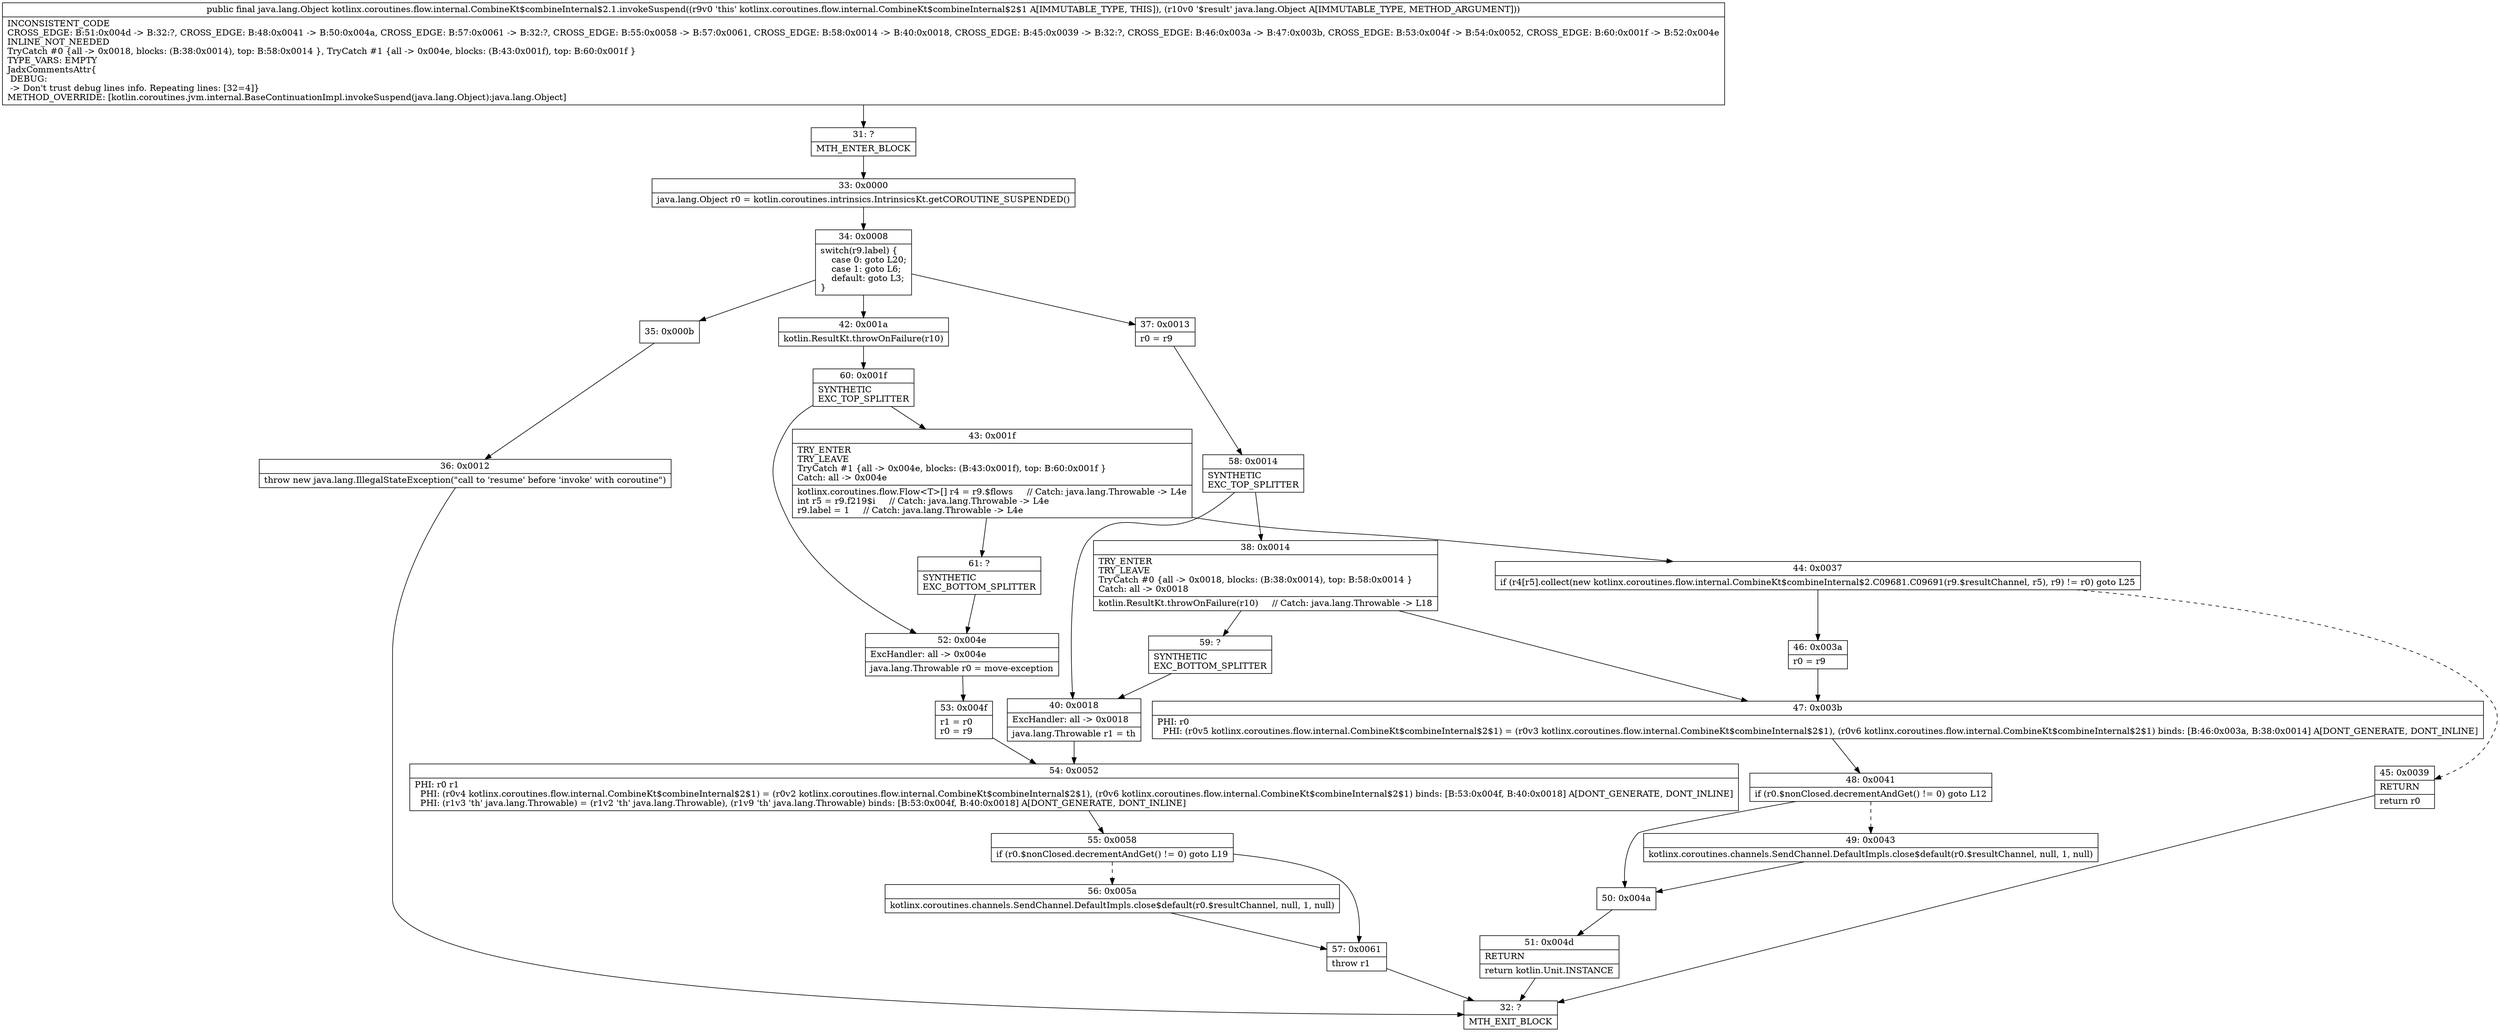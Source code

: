 digraph "CFG forkotlinx.coroutines.flow.internal.CombineKt$combineInternal$2.1.invokeSuspend(Ljava\/lang\/Object;)Ljava\/lang\/Object;" {
Node_31 [shape=record,label="{31\:\ ?|MTH_ENTER_BLOCK\l}"];
Node_33 [shape=record,label="{33\:\ 0x0000|java.lang.Object r0 = kotlin.coroutines.intrinsics.IntrinsicsKt.getCOROUTINE_SUSPENDED()\l}"];
Node_34 [shape=record,label="{34\:\ 0x0008|switch(r9.label) \{\l    case 0: goto L20;\l    case 1: goto L6;\l    default: goto L3;\l\}\l}"];
Node_35 [shape=record,label="{35\:\ 0x000b}"];
Node_36 [shape=record,label="{36\:\ 0x0012|throw new java.lang.IllegalStateException(\"call to 'resume' before 'invoke' with coroutine\")\l}"];
Node_32 [shape=record,label="{32\:\ ?|MTH_EXIT_BLOCK\l}"];
Node_37 [shape=record,label="{37\:\ 0x0013|r0 = r9\l}"];
Node_58 [shape=record,label="{58\:\ 0x0014|SYNTHETIC\lEXC_TOP_SPLITTER\l}"];
Node_38 [shape=record,label="{38\:\ 0x0014|TRY_ENTER\lTRY_LEAVE\lTryCatch #0 \{all \-\> 0x0018, blocks: (B:38:0x0014), top: B:58:0x0014 \}\lCatch: all \-\> 0x0018\l|kotlin.ResultKt.throwOnFailure(r10)     \/\/ Catch: java.lang.Throwable \-\> L18\l}"];
Node_47 [shape=record,label="{47\:\ 0x003b|PHI: r0 \l  PHI: (r0v5 kotlinx.coroutines.flow.internal.CombineKt$combineInternal$2$1) = (r0v3 kotlinx.coroutines.flow.internal.CombineKt$combineInternal$2$1), (r0v6 kotlinx.coroutines.flow.internal.CombineKt$combineInternal$2$1) binds: [B:46:0x003a, B:38:0x0014] A[DONT_GENERATE, DONT_INLINE]\l}"];
Node_48 [shape=record,label="{48\:\ 0x0041|if (r0.$nonClosed.decrementAndGet() != 0) goto L12\l}"];
Node_49 [shape=record,label="{49\:\ 0x0043|kotlinx.coroutines.channels.SendChannel.DefaultImpls.close$default(r0.$resultChannel, null, 1, null)\l}"];
Node_50 [shape=record,label="{50\:\ 0x004a}"];
Node_51 [shape=record,label="{51\:\ 0x004d|RETURN\l|return kotlin.Unit.INSTANCE\l}"];
Node_59 [shape=record,label="{59\:\ ?|SYNTHETIC\lEXC_BOTTOM_SPLITTER\l}"];
Node_40 [shape=record,label="{40\:\ 0x0018|ExcHandler: all \-\> 0x0018\l|java.lang.Throwable r1 = th\l}"];
Node_54 [shape=record,label="{54\:\ 0x0052|PHI: r0 r1 \l  PHI: (r0v4 kotlinx.coroutines.flow.internal.CombineKt$combineInternal$2$1) = (r0v2 kotlinx.coroutines.flow.internal.CombineKt$combineInternal$2$1), (r0v6 kotlinx.coroutines.flow.internal.CombineKt$combineInternal$2$1) binds: [B:53:0x004f, B:40:0x0018] A[DONT_GENERATE, DONT_INLINE]\l  PHI: (r1v3 'th' java.lang.Throwable) = (r1v2 'th' java.lang.Throwable), (r1v9 'th' java.lang.Throwable) binds: [B:53:0x004f, B:40:0x0018] A[DONT_GENERATE, DONT_INLINE]\l}"];
Node_55 [shape=record,label="{55\:\ 0x0058|if (r0.$nonClosed.decrementAndGet() != 0) goto L19\l}"];
Node_56 [shape=record,label="{56\:\ 0x005a|kotlinx.coroutines.channels.SendChannel.DefaultImpls.close$default(r0.$resultChannel, null, 1, null)\l}"];
Node_57 [shape=record,label="{57\:\ 0x0061|throw r1\l}"];
Node_42 [shape=record,label="{42\:\ 0x001a|kotlin.ResultKt.throwOnFailure(r10)\l}"];
Node_60 [shape=record,label="{60\:\ 0x001f|SYNTHETIC\lEXC_TOP_SPLITTER\l}"];
Node_43 [shape=record,label="{43\:\ 0x001f|TRY_ENTER\lTRY_LEAVE\lTryCatch #1 \{all \-\> 0x004e, blocks: (B:43:0x001f), top: B:60:0x001f \}\lCatch: all \-\> 0x004e\l|kotlinx.coroutines.flow.Flow\<T\>[] r4 = r9.$flows     \/\/ Catch: java.lang.Throwable \-\> L4e\lint r5 = r9.f219$i     \/\/ Catch: java.lang.Throwable \-\> L4e\lr9.label = 1     \/\/ Catch: java.lang.Throwable \-\> L4e\l}"];
Node_44 [shape=record,label="{44\:\ 0x0037|if (r4[r5].collect(new kotlinx.coroutines.flow.internal.CombineKt$combineInternal$2.C09681.C09691(r9.$resultChannel, r5), r9) != r0) goto L25\l}"];
Node_45 [shape=record,label="{45\:\ 0x0039|RETURN\l|return r0\l}"];
Node_46 [shape=record,label="{46\:\ 0x003a|r0 = r9\l}"];
Node_61 [shape=record,label="{61\:\ ?|SYNTHETIC\lEXC_BOTTOM_SPLITTER\l}"];
Node_52 [shape=record,label="{52\:\ 0x004e|ExcHandler: all \-\> 0x004e\l|java.lang.Throwable r0 = move\-exception\l}"];
Node_53 [shape=record,label="{53\:\ 0x004f|r1 = r0\lr0 = r9\l}"];
MethodNode[shape=record,label="{public final java.lang.Object kotlinx.coroutines.flow.internal.CombineKt$combineInternal$2.1.invokeSuspend((r9v0 'this' kotlinx.coroutines.flow.internal.CombineKt$combineInternal$2$1 A[IMMUTABLE_TYPE, THIS]), (r10v0 '$result' java.lang.Object A[IMMUTABLE_TYPE, METHOD_ARGUMENT]))  | INCONSISTENT_CODE\lCROSS_EDGE: B:51:0x004d \-\> B:32:?, CROSS_EDGE: B:48:0x0041 \-\> B:50:0x004a, CROSS_EDGE: B:57:0x0061 \-\> B:32:?, CROSS_EDGE: B:55:0x0058 \-\> B:57:0x0061, CROSS_EDGE: B:58:0x0014 \-\> B:40:0x0018, CROSS_EDGE: B:45:0x0039 \-\> B:32:?, CROSS_EDGE: B:46:0x003a \-\> B:47:0x003b, CROSS_EDGE: B:53:0x004f \-\> B:54:0x0052, CROSS_EDGE: B:60:0x001f \-\> B:52:0x004e\lINLINE_NOT_NEEDED\lTryCatch #0 \{all \-\> 0x0018, blocks: (B:38:0x0014), top: B:58:0x0014 \}, TryCatch #1 \{all \-\> 0x004e, blocks: (B:43:0x001f), top: B:60:0x001f \}\lTYPE_VARS: EMPTY\lJadxCommentsAttr\{\l DEBUG: \l \-\> Don't trust debug lines info. Repeating lines: [32=4]\}\lMETHOD_OVERRIDE: [kotlin.coroutines.jvm.internal.BaseContinuationImpl.invokeSuspend(java.lang.Object):java.lang.Object]\l}"];
MethodNode -> Node_31;Node_31 -> Node_33;
Node_33 -> Node_34;
Node_34 -> Node_35;
Node_34 -> Node_37;
Node_34 -> Node_42;
Node_35 -> Node_36;
Node_36 -> Node_32;
Node_37 -> Node_58;
Node_58 -> Node_38;
Node_58 -> Node_40;
Node_38 -> Node_47;
Node_38 -> Node_59;
Node_47 -> Node_48;
Node_48 -> Node_49[style=dashed];
Node_48 -> Node_50;
Node_49 -> Node_50;
Node_50 -> Node_51;
Node_51 -> Node_32;
Node_59 -> Node_40;
Node_40 -> Node_54;
Node_54 -> Node_55;
Node_55 -> Node_56[style=dashed];
Node_55 -> Node_57;
Node_56 -> Node_57;
Node_57 -> Node_32;
Node_42 -> Node_60;
Node_60 -> Node_43;
Node_60 -> Node_52;
Node_43 -> Node_44;
Node_43 -> Node_61;
Node_44 -> Node_45[style=dashed];
Node_44 -> Node_46;
Node_45 -> Node_32;
Node_46 -> Node_47;
Node_61 -> Node_52;
Node_52 -> Node_53;
Node_53 -> Node_54;
}

